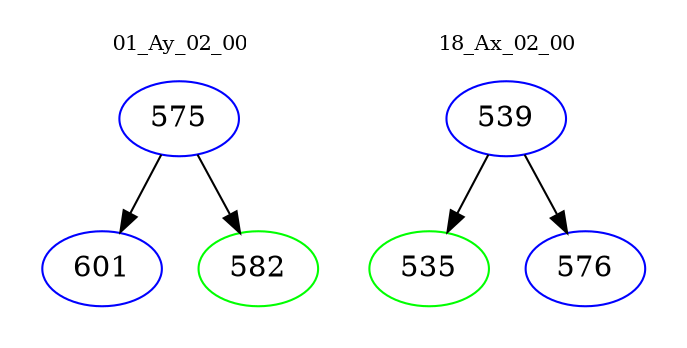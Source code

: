 digraph{
subgraph cluster_0 {
color = white
label = "01_Ay_02_00";
fontsize=10;
T0_575 [label="575", color="blue"]
T0_575 -> T0_601 [color="black"]
T0_601 [label="601", color="blue"]
T0_575 -> T0_582 [color="black"]
T0_582 [label="582", color="green"]
}
subgraph cluster_1 {
color = white
label = "18_Ax_02_00";
fontsize=10;
T1_539 [label="539", color="blue"]
T1_539 -> T1_535 [color="black"]
T1_535 [label="535", color="green"]
T1_539 -> T1_576 [color="black"]
T1_576 [label="576", color="blue"]
}
}
